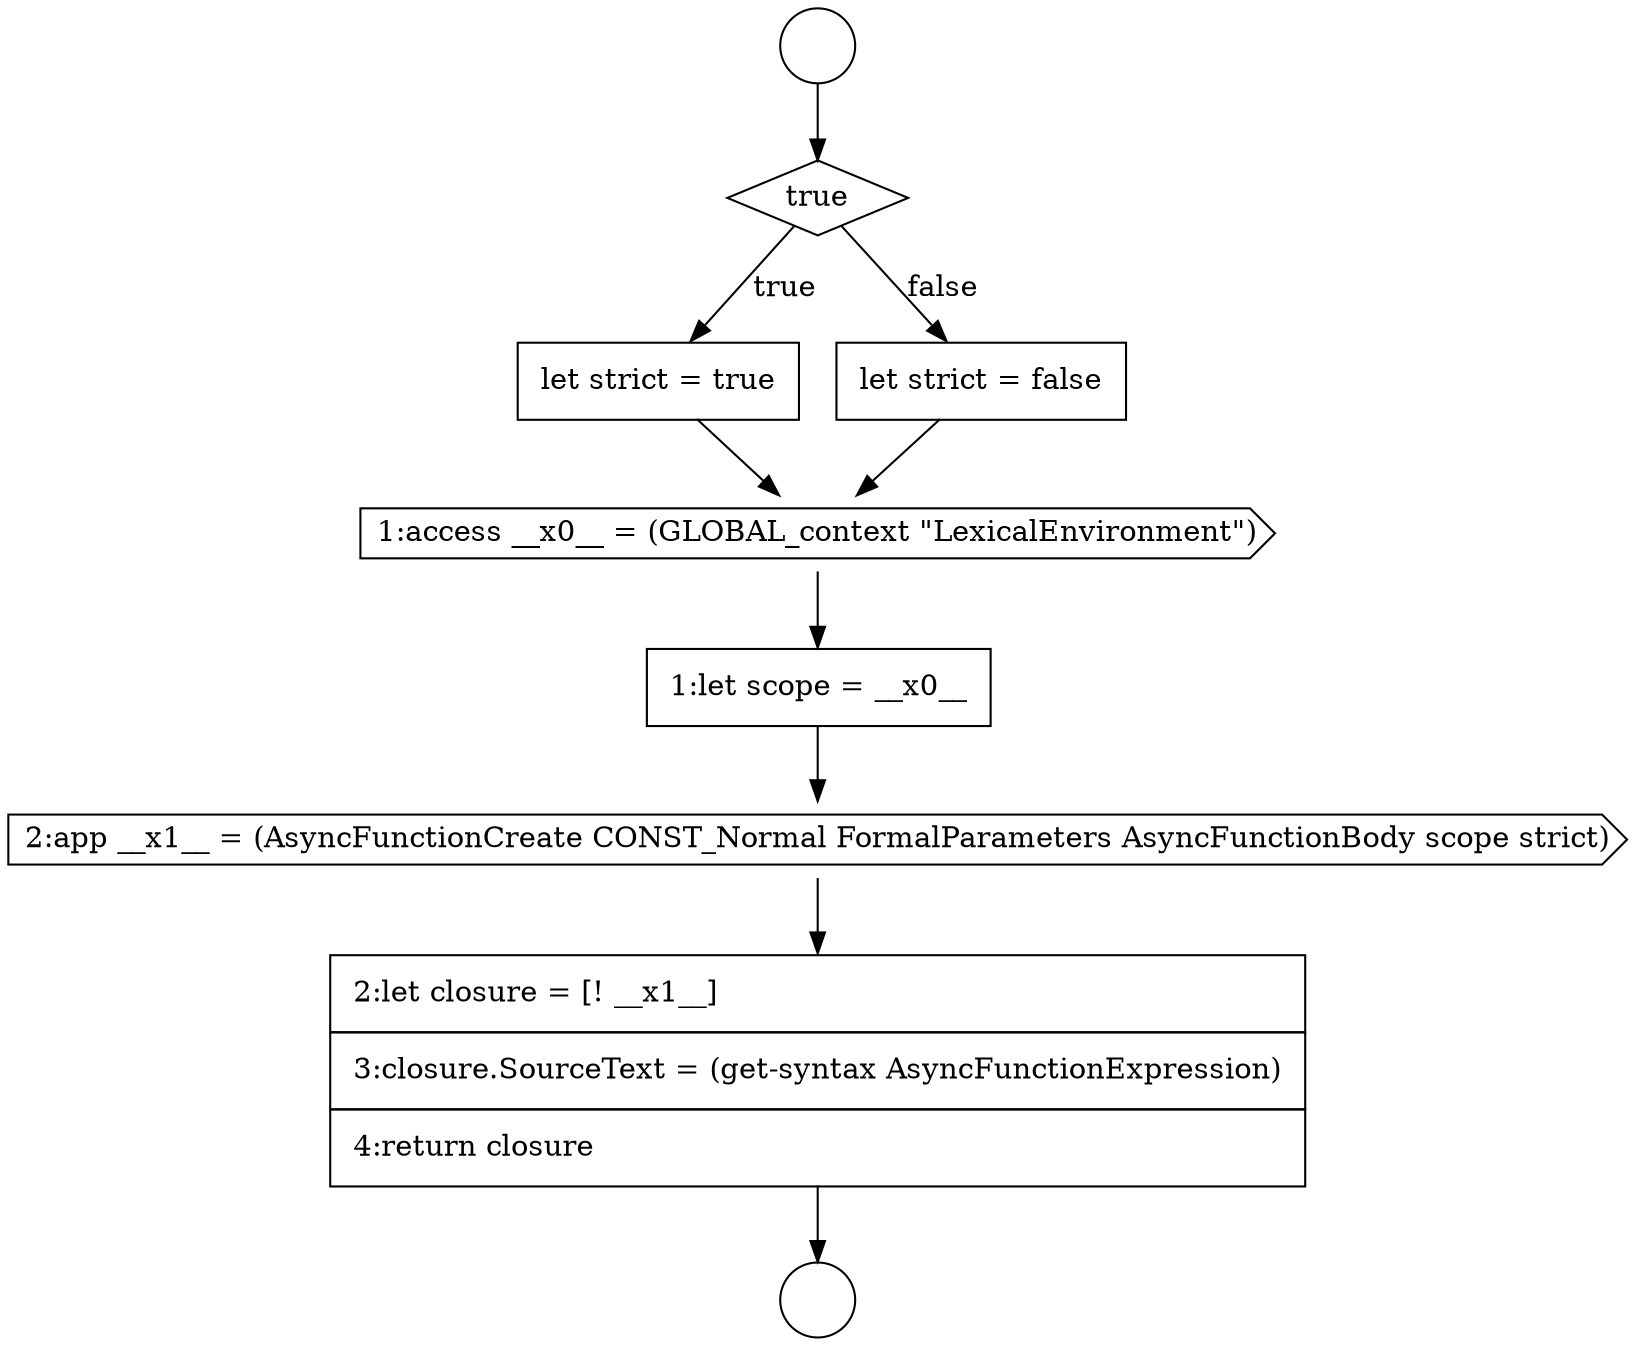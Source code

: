digraph {
  node9552 [shape=none, margin=0, label=<<font color="black">
    <table border="0" cellborder="1" cellspacing="0" cellpadding="10">
      <tr><td align="left">1:let scope = __x0__</td></tr>
    </table>
  </font>> color="black" fillcolor="white" style=filled]
  node9548 [shape=diamond, label=<<font color="black">true</font>> color="black" fillcolor="white" style=filled]
  node9549 [shape=none, margin=0, label=<<font color="black">
    <table border="0" cellborder="1" cellspacing="0" cellpadding="10">
      <tr><td align="left">let strict = true</td></tr>
    </table>
  </font>> color="black" fillcolor="white" style=filled]
  node9554 [shape=none, margin=0, label=<<font color="black">
    <table border="0" cellborder="1" cellspacing="0" cellpadding="10">
      <tr><td align="left">2:let closure = [! __x1__]</td></tr>
      <tr><td align="left">3:closure.SourceText = (get-syntax AsyncFunctionExpression)</td></tr>
      <tr><td align="left">4:return closure</td></tr>
    </table>
  </font>> color="black" fillcolor="white" style=filled]
  node9553 [shape=cds, label=<<font color="black">2:app __x1__ = (AsyncFunctionCreate CONST_Normal FormalParameters AsyncFunctionBody scope strict)</font>> color="black" fillcolor="white" style=filled]
  node9546 [shape=circle label=" " color="black" fillcolor="white" style=filled]
  node9550 [shape=none, margin=0, label=<<font color="black">
    <table border="0" cellborder="1" cellspacing="0" cellpadding="10">
      <tr><td align="left">let strict = false</td></tr>
    </table>
  </font>> color="black" fillcolor="white" style=filled]
  node9551 [shape=cds, label=<<font color="black">1:access __x0__ = (GLOBAL_context &quot;LexicalEnvironment&quot;)</font>> color="black" fillcolor="white" style=filled]
  node9547 [shape=circle label=" " color="black" fillcolor="white" style=filled]
  node9549 -> node9551 [ color="black"]
  node9546 -> node9548 [ color="black"]
  node9548 -> node9549 [label=<<font color="black">true</font>> color="black"]
  node9548 -> node9550 [label=<<font color="black">false</font>> color="black"]
  node9552 -> node9553 [ color="black"]
  node9553 -> node9554 [ color="black"]
  node9550 -> node9551 [ color="black"]
  node9554 -> node9547 [ color="black"]
  node9551 -> node9552 [ color="black"]
}
